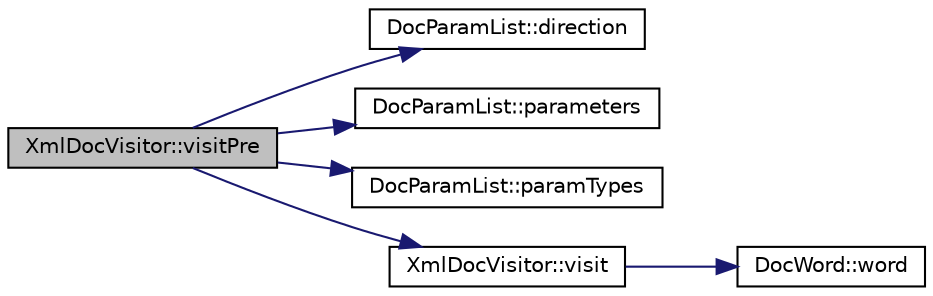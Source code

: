 digraph "XmlDocVisitor::visitPre"
{
 // LATEX_PDF_SIZE
  edge [fontname="Helvetica",fontsize="10",labelfontname="Helvetica",labelfontsize="10"];
  node [fontname="Helvetica",fontsize="10",shape=record];
  rankdir="LR";
  Node1 [label="XmlDocVisitor::visitPre",height=0.2,width=0.4,color="black", fillcolor="grey75", style="filled", fontcolor="black",tooltip=" "];
  Node1 -> Node2 [color="midnightblue",fontsize="10",style="solid",fontname="Helvetica"];
  Node2 [label="DocParamList::direction",height=0.2,width=0.4,color="black", fillcolor="white", style="filled",URL="$classDocParamList.html#ac45275b55efab9d6a60049f6d6dc7679",tooltip=" "];
  Node1 -> Node3 [color="midnightblue",fontsize="10",style="solid",fontname="Helvetica"];
  Node3 [label="DocParamList::parameters",height=0.2,width=0.4,color="black", fillcolor="white", style="filled",URL="$classDocParamList.html#a3e8089ddf954338684b949aa428aef19",tooltip=" "];
  Node1 -> Node4 [color="midnightblue",fontsize="10",style="solid",fontname="Helvetica"];
  Node4 [label="DocParamList::paramTypes",height=0.2,width=0.4,color="black", fillcolor="white", style="filled",URL="$classDocParamList.html#af6b435a7aa8df07aa357672fed863122",tooltip=" "];
  Node1 -> Node5 [color="midnightblue",fontsize="10",style="solid",fontname="Helvetica"];
  Node5 [label="XmlDocVisitor::visit",height=0.2,width=0.4,color="black", fillcolor="white", style="filled",URL="$classXmlDocVisitor.html#a1a09e474cba74f7a8ed902ce8c2ddb33",tooltip=" "];
  Node5 -> Node6 [color="midnightblue",fontsize="10",style="solid",fontname="Helvetica"];
  Node6 [label="DocWord::word",height=0.2,width=0.4,color="black", fillcolor="white", style="filled",URL="$classDocWord.html#af9ecbc2daa4fb051a07c510ab0a7d461",tooltip=" "];
}
